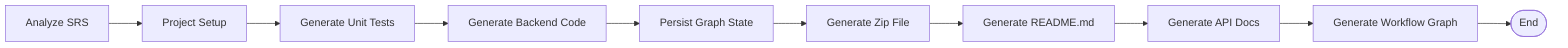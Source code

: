 flowchart LR
    A[Analyze SRS] --> B[Project Setup]
    B --> C[Generate Unit Tests]
    C --> D[Generate Backend Code]
    D --> E[Persist Graph State]
    E --> F[Generate Zip File]
    F --> G[Generate README.md]
    G --> H[Generate API Docs]
    H --> I[Generate Workflow Graph]
    I --> END([End])
